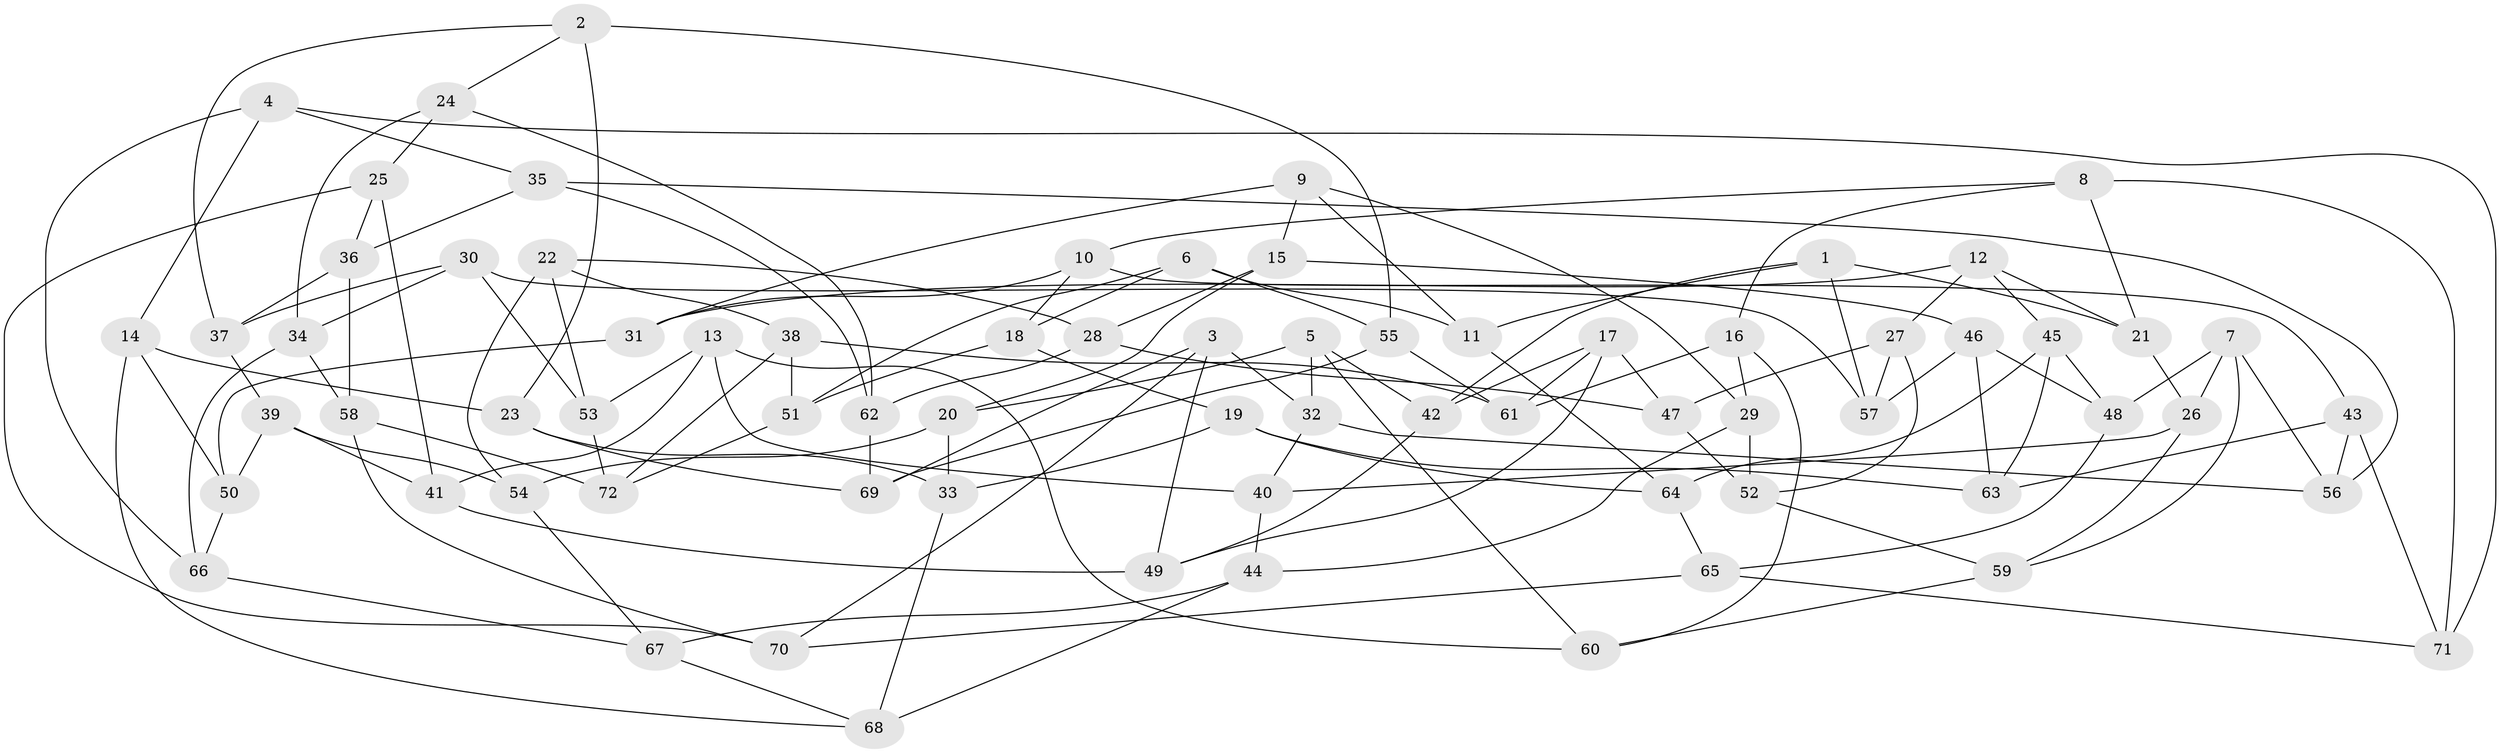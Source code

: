// coarse degree distribution, {6: 0.5227272727272727, 4: 0.3409090909090909, 5: 0.11363636363636363, 3: 0.022727272727272728}
// Generated by graph-tools (version 1.1) at 2025/42/03/06/25 10:42:18]
// undirected, 72 vertices, 144 edges
graph export_dot {
graph [start="1"]
  node [color=gray90,style=filled];
  1;
  2;
  3;
  4;
  5;
  6;
  7;
  8;
  9;
  10;
  11;
  12;
  13;
  14;
  15;
  16;
  17;
  18;
  19;
  20;
  21;
  22;
  23;
  24;
  25;
  26;
  27;
  28;
  29;
  30;
  31;
  32;
  33;
  34;
  35;
  36;
  37;
  38;
  39;
  40;
  41;
  42;
  43;
  44;
  45;
  46;
  47;
  48;
  49;
  50;
  51;
  52;
  53;
  54;
  55;
  56;
  57;
  58;
  59;
  60;
  61;
  62;
  63;
  64;
  65;
  66;
  67;
  68;
  69;
  70;
  71;
  72;
  1 -- 42;
  1 -- 21;
  1 -- 57;
  1 -- 11;
  2 -- 23;
  2 -- 55;
  2 -- 37;
  2 -- 24;
  3 -- 32;
  3 -- 70;
  3 -- 69;
  3 -- 49;
  4 -- 71;
  4 -- 66;
  4 -- 35;
  4 -- 14;
  5 -- 20;
  5 -- 32;
  5 -- 42;
  5 -- 60;
  6 -- 18;
  6 -- 51;
  6 -- 55;
  6 -- 11;
  7 -- 56;
  7 -- 48;
  7 -- 26;
  7 -- 59;
  8 -- 71;
  8 -- 21;
  8 -- 16;
  8 -- 10;
  9 -- 11;
  9 -- 29;
  9 -- 31;
  9 -- 15;
  10 -- 31;
  10 -- 43;
  10 -- 18;
  11 -- 64;
  12 -- 21;
  12 -- 45;
  12 -- 27;
  12 -- 31;
  13 -- 60;
  13 -- 40;
  13 -- 41;
  13 -- 53;
  14 -- 50;
  14 -- 23;
  14 -- 68;
  15 -- 46;
  15 -- 20;
  15 -- 28;
  16 -- 60;
  16 -- 61;
  16 -- 29;
  17 -- 49;
  17 -- 47;
  17 -- 42;
  17 -- 61;
  18 -- 19;
  18 -- 51;
  19 -- 64;
  19 -- 63;
  19 -- 33;
  20 -- 33;
  20 -- 54;
  21 -- 26;
  22 -- 28;
  22 -- 54;
  22 -- 38;
  22 -- 53;
  23 -- 33;
  23 -- 69;
  24 -- 62;
  24 -- 34;
  24 -- 25;
  25 -- 70;
  25 -- 36;
  25 -- 41;
  26 -- 59;
  26 -- 40;
  27 -- 47;
  27 -- 52;
  27 -- 57;
  28 -- 62;
  28 -- 47;
  29 -- 52;
  29 -- 44;
  30 -- 37;
  30 -- 53;
  30 -- 34;
  30 -- 57;
  31 -- 50;
  32 -- 40;
  32 -- 56;
  33 -- 68;
  34 -- 58;
  34 -- 66;
  35 -- 62;
  35 -- 56;
  35 -- 36;
  36 -- 58;
  36 -- 37;
  37 -- 39;
  38 -- 51;
  38 -- 61;
  38 -- 72;
  39 -- 50;
  39 -- 54;
  39 -- 41;
  40 -- 44;
  41 -- 49;
  42 -- 49;
  43 -- 71;
  43 -- 56;
  43 -- 63;
  44 -- 68;
  44 -- 67;
  45 -- 64;
  45 -- 48;
  45 -- 63;
  46 -- 57;
  46 -- 63;
  46 -- 48;
  47 -- 52;
  48 -- 65;
  50 -- 66;
  51 -- 72;
  52 -- 59;
  53 -- 72;
  54 -- 67;
  55 -- 69;
  55 -- 61;
  58 -- 70;
  58 -- 72;
  59 -- 60;
  62 -- 69;
  64 -- 65;
  65 -- 70;
  65 -- 71;
  66 -- 67;
  67 -- 68;
}
